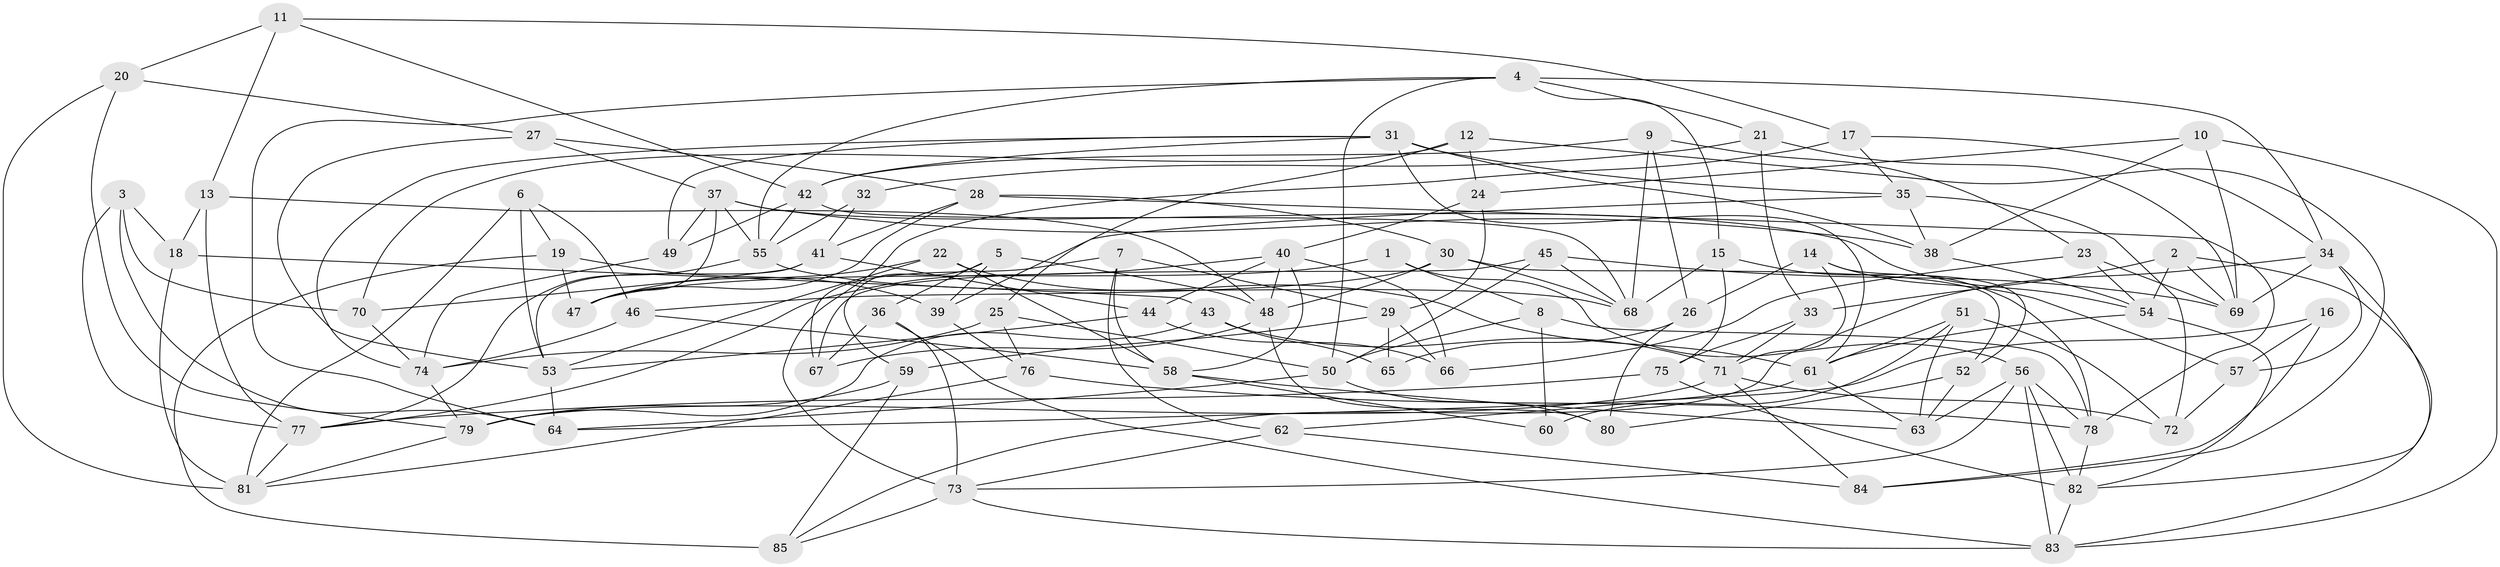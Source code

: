 // original degree distribution, {4: 1.0}
// Generated by graph-tools (version 1.1) at 2025/38/03/04/25 23:38:11]
// undirected, 85 vertices, 197 edges
graph export_dot {
  node [color=gray90,style=filled];
  1;
  2;
  3;
  4;
  5;
  6;
  7;
  8;
  9;
  10;
  11;
  12;
  13;
  14;
  15;
  16;
  17;
  18;
  19;
  20;
  21;
  22;
  23;
  24;
  25;
  26;
  27;
  28;
  29;
  30;
  31;
  32;
  33;
  34;
  35;
  36;
  37;
  38;
  39;
  40;
  41;
  42;
  43;
  44;
  45;
  46;
  47;
  48;
  49;
  50;
  51;
  52;
  53;
  54;
  55;
  56;
  57;
  58;
  59;
  60;
  61;
  62;
  63;
  64;
  65;
  66;
  67;
  68;
  69;
  70;
  71;
  72;
  73;
  74;
  75;
  76;
  77;
  78;
  79;
  80;
  81;
  82;
  83;
  84;
  85;
  1 -- 8 [weight=1.0];
  1 -- 47 [weight=2.0];
  1 -- 56 [weight=1.0];
  2 -- 33 [weight=1.0];
  2 -- 54 [weight=1.0];
  2 -- 69 [weight=1.0];
  2 -- 83 [weight=1.0];
  3 -- 18 [weight=1.0];
  3 -- 64 [weight=1.0];
  3 -- 70 [weight=1.0];
  3 -- 77 [weight=1.0];
  4 -- 15 [weight=1.0];
  4 -- 21 [weight=1.0];
  4 -- 34 [weight=1.0];
  4 -- 50 [weight=1.0];
  4 -- 55 [weight=1.0];
  4 -- 64 [weight=1.0];
  5 -- 36 [weight=1.0];
  5 -- 39 [weight=1.0];
  5 -- 48 [weight=1.0];
  5 -- 59 [weight=1.0];
  6 -- 19 [weight=1.0];
  6 -- 46 [weight=1.0];
  6 -- 53 [weight=1.0];
  6 -- 81 [weight=1.0];
  7 -- 29 [weight=1.0];
  7 -- 58 [weight=1.0];
  7 -- 62 [weight=1.0];
  7 -- 67 [weight=1.0];
  8 -- 50 [weight=1.0];
  8 -- 60 [weight=1.0];
  8 -- 78 [weight=1.0];
  9 -- 23 [weight=1.0];
  9 -- 26 [weight=1.0];
  9 -- 42 [weight=1.0];
  9 -- 68 [weight=1.0];
  10 -- 24 [weight=1.0];
  10 -- 38 [weight=1.0];
  10 -- 69 [weight=1.0];
  10 -- 83 [weight=1.0];
  11 -- 13 [weight=1.0];
  11 -- 17 [weight=1.0];
  11 -- 20 [weight=1.0];
  11 -- 42 [weight=1.0];
  12 -- 24 [weight=1.0];
  12 -- 25 [weight=1.0];
  12 -- 70 [weight=1.0];
  12 -- 84 [weight=1.0];
  13 -- 18 [weight=1.0];
  13 -- 48 [weight=1.0];
  13 -- 77 [weight=1.0];
  14 -- 26 [weight=1.0];
  14 -- 52 [weight=1.0];
  14 -- 57 [weight=1.0];
  14 -- 71 [weight=1.0];
  15 -- 68 [weight=1.0];
  15 -- 75 [weight=1.0];
  15 -- 78 [weight=1.0];
  16 -- 57 [weight=1.0];
  16 -- 64 [weight=2.0];
  16 -- 84 [weight=1.0];
  17 -- 34 [weight=1.0];
  17 -- 35 [weight=1.0];
  17 -- 73 [weight=1.0];
  18 -- 43 [weight=1.0];
  18 -- 81 [weight=1.0];
  19 -- 39 [weight=1.0];
  19 -- 47 [weight=1.0];
  19 -- 85 [weight=1.0];
  20 -- 27 [weight=1.0];
  20 -- 79 [weight=1.0];
  20 -- 81 [weight=1.0];
  21 -- 32 [weight=1.0];
  21 -- 33 [weight=1.0];
  21 -- 69 [weight=1.0];
  22 -- 47 [weight=1.0];
  22 -- 53 [weight=1.0];
  22 -- 58 [weight=1.0];
  22 -- 61 [weight=1.0];
  23 -- 54 [weight=1.0];
  23 -- 66 [weight=1.0];
  23 -- 69 [weight=1.0];
  24 -- 29 [weight=1.0];
  24 -- 40 [weight=1.0];
  25 -- 50 [weight=1.0];
  25 -- 74 [weight=1.0];
  25 -- 76 [weight=1.0];
  26 -- 65 [weight=1.0];
  26 -- 80 [weight=1.0];
  27 -- 28 [weight=1.0];
  27 -- 37 [weight=1.0];
  27 -- 53 [weight=1.0];
  28 -- 30 [weight=2.0];
  28 -- 41 [weight=1.0];
  28 -- 47 [weight=1.0];
  28 -- 78 [weight=1.0];
  29 -- 59 [weight=1.0];
  29 -- 65 [weight=2.0];
  29 -- 66 [weight=1.0];
  30 -- 46 [weight=1.0];
  30 -- 48 [weight=1.0];
  30 -- 52 [weight=1.0];
  30 -- 68 [weight=1.0];
  31 -- 35 [weight=1.0];
  31 -- 38 [weight=1.0];
  31 -- 42 [weight=1.0];
  31 -- 49 [weight=1.0];
  31 -- 61 [weight=1.0];
  31 -- 74 [weight=1.0];
  32 -- 41 [weight=2.0];
  32 -- 55 [weight=1.0];
  33 -- 71 [weight=1.0];
  33 -- 75 [weight=1.0];
  34 -- 57 [weight=1.0];
  34 -- 69 [weight=1.0];
  34 -- 82 [weight=1.0];
  34 -- 85 [weight=1.0];
  35 -- 38 [weight=2.0];
  35 -- 39 [weight=1.0];
  35 -- 72 [weight=1.0];
  36 -- 67 [weight=1.0];
  36 -- 73 [weight=1.0];
  36 -- 83 [weight=1.0];
  37 -- 38 [weight=1.0];
  37 -- 47 [weight=1.0];
  37 -- 49 [weight=1.0];
  37 -- 54 [weight=1.0];
  37 -- 55 [weight=1.0];
  38 -- 54 [weight=1.0];
  39 -- 76 [weight=1.0];
  40 -- 44 [weight=1.0];
  40 -- 48 [weight=1.0];
  40 -- 58 [weight=1.0];
  40 -- 66 [weight=1.0];
  40 -- 77 [weight=1.0];
  41 -- 44 [weight=1.0];
  41 -- 53 [weight=1.0];
  41 -- 70 [weight=1.0];
  42 -- 49 [weight=1.0];
  42 -- 55 [weight=1.0];
  42 -- 68 [weight=1.0];
  43 -- 65 [weight=1.0];
  43 -- 71 [weight=1.0];
  43 -- 79 [weight=1.0];
  44 -- 53 [weight=1.0];
  44 -- 66 [weight=1.0];
  45 -- 50 [weight=1.0];
  45 -- 67 [weight=1.0];
  45 -- 68 [weight=1.0];
  45 -- 69 [weight=1.0];
  46 -- 58 [weight=1.0];
  46 -- 74 [weight=1.0];
  48 -- 67 [weight=1.0];
  48 -- 80 [weight=1.0];
  49 -- 74 [weight=1.0];
  50 -- 64 [weight=1.0];
  50 -- 80 [weight=1.0];
  51 -- 60 [weight=2.0];
  51 -- 61 [weight=1.0];
  51 -- 63 [weight=2.0];
  51 -- 72 [weight=1.0];
  52 -- 63 [weight=1.0];
  52 -- 80 [weight=1.0];
  53 -- 64 [weight=1.0];
  54 -- 61 [weight=1.0];
  54 -- 82 [weight=1.0];
  55 -- 68 [weight=1.0];
  55 -- 77 [weight=1.0];
  56 -- 63 [weight=1.0];
  56 -- 73 [weight=1.0];
  56 -- 78 [weight=1.0];
  56 -- 82 [weight=1.0];
  56 -- 83 [weight=1.0];
  57 -- 72 [weight=1.0];
  58 -- 60 [weight=1.0];
  58 -- 63 [weight=1.0];
  59 -- 79 [weight=1.0];
  59 -- 85 [weight=1.0];
  61 -- 62 [weight=1.0];
  61 -- 63 [weight=1.0];
  62 -- 73 [weight=1.0];
  62 -- 84 [weight=1.0];
  70 -- 74 [weight=1.0];
  71 -- 72 [weight=1.0];
  71 -- 79 [weight=1.0];
  71 -- 84 [weight=1.0];
  73 -- 83 [weight=1.0];
  73 -- 85 [weight=1.0];
  74 -- 79 [weight=1.0];
  75 -- 77 [weight=1.0];
  75 -- 82 [weight=1.0];
  76 -- 78 [weight=1.0];
  76 -- 81 [weight=1.0];
  77 -- 81 [weight=1.0];
  78 -- 82 [weight=1.0];
  79 -- 81 [weight=1.0];
  82 -- 83 [weight=1.0];
}
